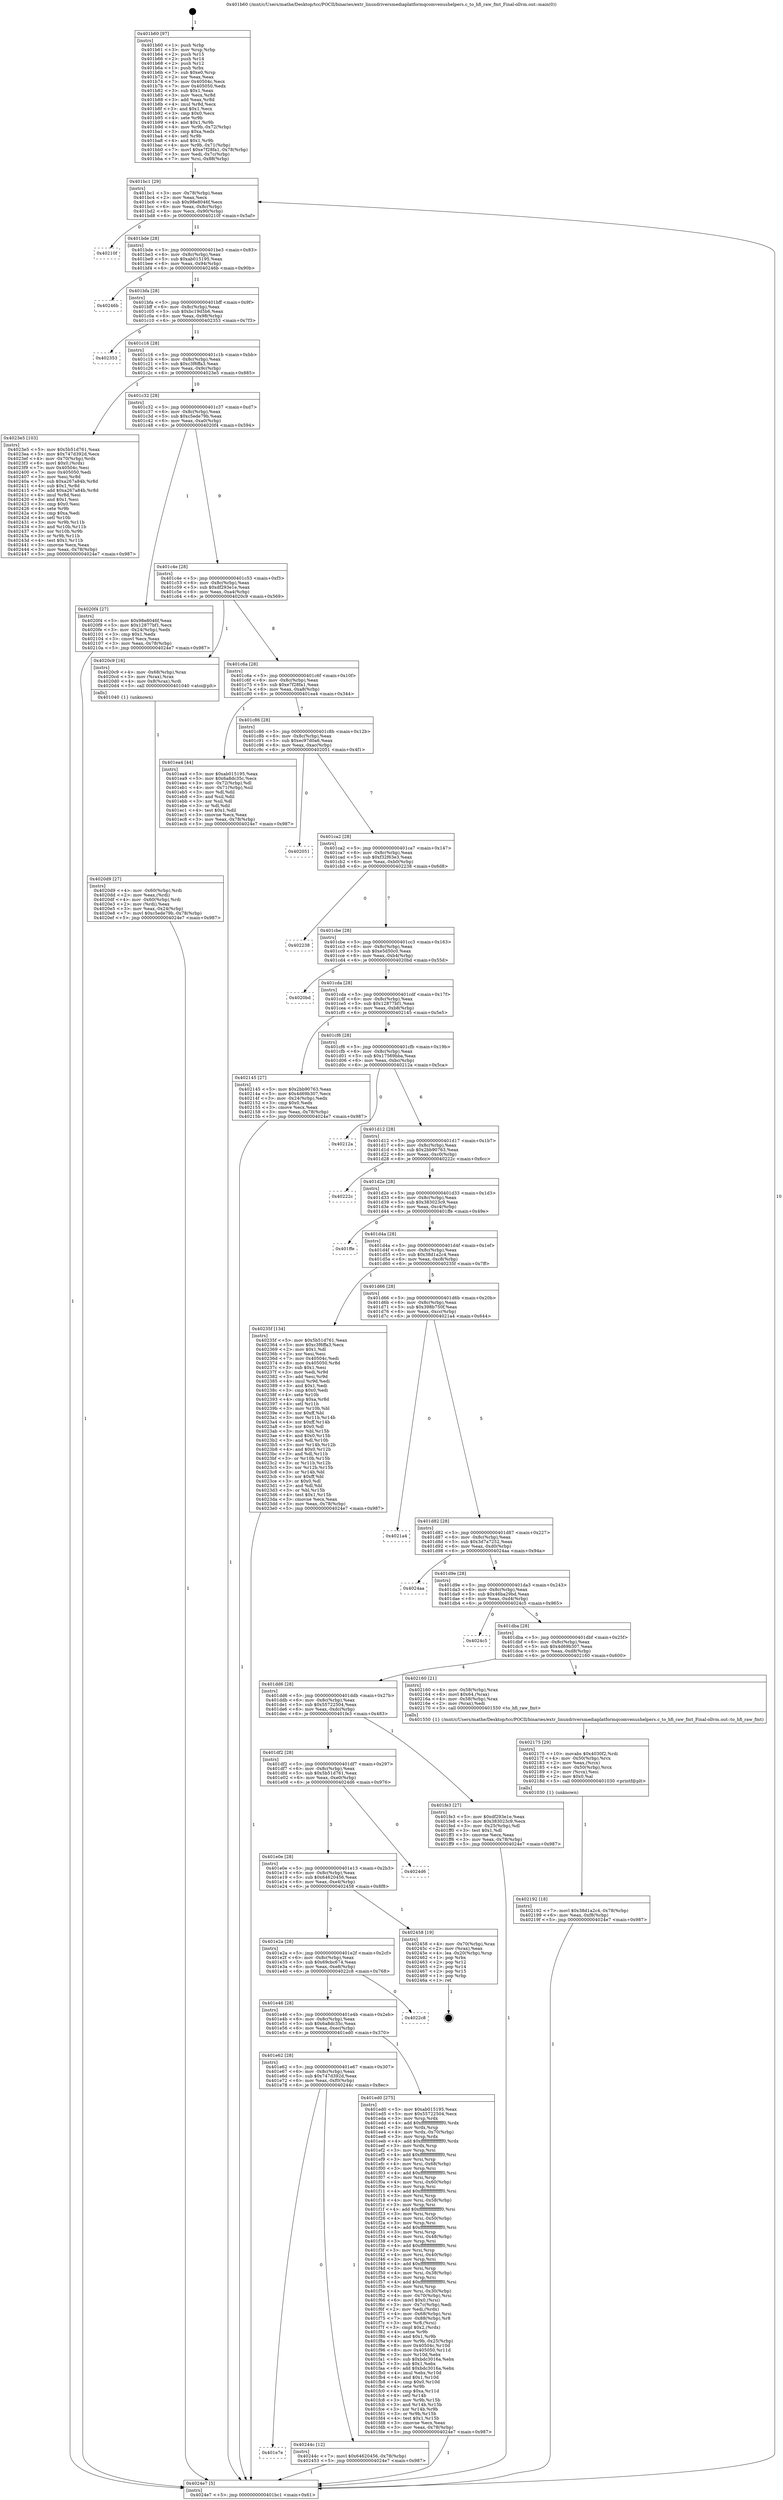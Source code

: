 digraph "0x401b60" {
  label = "0x401b60 (/mnt/c/Users/mathe/Desktop/tcc/POCII/binaries/extr_linuxdriversmediaplatformqcomvenushelpers.c_to_hfi_raw_fmt_Final-ollvm.out::main(0))"
  labelloc = "t"
  node[shape=record]

  Entry [label="",width=0.3,height=0.3,shape=circle,fillcolor=black,style=filled]
  "0x401bc1" [label="{
     0x401bc1 [29]\l
     | [instrs]\l
     &nbsp;&nbsp;0x401bc1 \<+3\>: mov -0x78(%rbp),%eax\l
     &nbsp;&nbsp;0x401bc4 \<+2\>: mov %eax,%ecx\l
     &nbsp;&nbsp;0x401bc6 \<+6\>: sub $0x98e8046f,%ecx\l
     &nbsp;&nbsp;0x401bcc \<+6\>: mov %eax,-0x8c(%rbp)\l
     &nbsp;&nbsp;0x401bd2 \<+6\>: mov %ecx,-0x90(%rbp)\l
     &nbsp;&nbsp;0x401bd8 \<+6\>: je 000000000040210f \<main+0x5af\>\l
  }"]
  "0x40210f" [label="{
     0x40210f\l
  }", style=dashed]
  "0x401bde" [label="{
     0x401bde [28]\l
     | [instrs]\l
     &nbsp;&nbsp;0x401bde \<+5\>: jmp 0000000000401be3 \<main+0x83\>\l
     &nbsp;&nbsp;0x401be3 \<+6\>: mov -0x8c(%rbp),%eax\l
     &nbsp;&nbsp;0x401be9 \<+5\>: sub $0xab015195,%eax\l
     &nbsp;&nbsp;0x401bee \<+6\>: mov %eax,-0x94(%rbp)\l
     &nbsp;&nbsp;0x401bf4 \<+6\>: je 000000000040246b \<main+0x90b\>\l
  }"]
  Exit [label="",width=0.3,height=0.3,shape=circle,fillcolor=black,style=filled,peripheries=2]
  "0x40246b" [label="{
     0x40246b\l
  }", style=dashed]
  "0x401bfa" [label="{
     0x401bfa [28]\l
     | [instrs]\l
     &nbsp;&nbsp;0x401bfa \<+5\>: jmp 0000000000401bff \<main+0x9f\>\l
     &nbsp;&nbsp;0x401bff \<+6\>: mov -0x8c(%rbp),%eax\l
     &nbsp;&nbsp;0x401c05 \<+5\>: sub $0xbc19d5b6,%eax\l
     &nbsp;&nbsp;0x401c0a \<+6\>: mov %eax,-0x98(%rbp)\l
     &nbsp;&nbsp;0x401c10 \<+6\>: je 0000000000402353 \<main+0x7f3\>\l
  }"]
  "0x401e7e" [label="{
     0x401e7e\l
  }", style=dashed]
  "0x402353" [label="{
     0x402353\l
  }", style=dashed]
  "0x401c16" [label="{
     0x401c16 [28]\l
     | [instrs]\l
     &nbsp;&nbsp;0x401c16 \<+5\>: jmp 0000000000401c1b \<main+0xbb\>\l
     &nbsp;&nbsp;0x401c1b \<+6\>: mov -0x8c(%rbp),%eax\l
     &nbsp;&nbsp;0x401c21 \<+5\>: sub $0xc3f6ffa3,%eax\l
     &nbsp;&nbsp;0x401c26 \<+6\>: mov %eax,-0x9c(%rbp)\l
     &nbsp;&nbsp;0x401c2c \<+6\>: je 00000000004023e5 \<main+0x885\>\l
  }"]
  "0x40244c" [label="{
     0x40244c [12]\l
     | [instrs]\l
     &nbsp;&nbsp;0x40244c \<+7\>: movl $0x64620456,-0x78(%rbp)\l
     &nbsp;&nbsp;0x402453 \<+5\>: jmp 00000000004024e7 \<main+0x987\>\l
  }"]
  "0x4023e5" [label="{
     0x4023e5 [103]\l
     | [instrs]\l
     &nbsp;&nbsp;0x4023e5 \<+5\>: mov $0x5b51d761,%eax\l
     &nbsp;&nbsp;0x4023ea \<+5\>: mov $0x747d392d,%ecx\l
     &nbsp;&nbsp;0x4023ef \<+4\>: mov -0x70(%rbp),%rdx\l
     &nbsp;&nbsp;0x4023f3 \<+6\>: movl $0x0,(%rdx)\l
     &nbsp;&nbsp;0x4023f9 \<+7\>: mov 0x40504c,%esi\l
     &nbsp;&nbsp;0x402400 \<+7\>: mov 0x405050,%edi\l
     &nbsp;&nbsp;0x402407 \<+3\>: mov %esi,%r8d\l
     &nbsp;&nbsp;0x40240a \<+7\>: sub $0xa267a84b,%r8d\l
     &nbsp;&nbsp;0x402411 \<+4\>: sub $0x1,%r8d\l
     &nbsp;&nbsp;0x402415 \<+7\>: add $0xa267a84b,%r8d\l
     &nbsp;&nbsp;0x40241c \<+4\>: imul %r8d,%esi\l
     &nbsp;&nbsp;0x402420 \<+3\>: and $0x1,%esi\l
     &nbsp;&nbsp;0x402423 \<+3\>: cmp $0x0,%esi\l
     &nbsp;&nbsp;0x402426 \<+4\>: sete %r9b\l
     &nbsp;&nbsp;0x40242a \<+3\>: cmp $0xa,%edi\l
     &nbsp;&nbsp;0x40242d \<+4\>: setl %r10b\l
     &nbsp;&nbsp;0x402431 \<+3\>: mov %r9b,%r11b\l
     &nbsp;&nbsp;0x402434 \<+3\>: and %r10b,%r11b\l
     &nbsp;&nbsp;0x402437 \<+3\>: xor %r10b,%r9b\l
     &nbsp;&nbsp;0x40243a \<+3\>: or %r9b,%r11b\l
     &nbsp;&nbsp;0x40243d \<+4\>: test $0x1,%r11b\l
     &nbsp;&nbsp;0x402441 \<+3\>: cmovne %ecx,%eax\l
     &nbsp;&nbsp;0x402444 \<+3\>: mov %eax,-0x78(%rbp)\l
     &nbsp;&nbsp;0x402447 \<+5\>: jmp 00000000004024e7 \<main+0x987\>\l
  }"]
  "0x401c32" [label="{
     0x401c32 [28]\l
     | [instrs]\l
     &nbsp;&nbsp;0x401c32 \<+5\>: jmp 0000000000401c37 \<main+0xd7\>\l
     &nbsp;&nbsp;0x401c37 \<+6\>: mov -0x8c(%rbp),%eax\l
     &nbsp;&nbsp;0x401c3d \<+5\>: sub $0xc5ede79b,%eax\l
     &nbsp;&nbsp;0x401c42 \<+6\>: mov %eax,-0xa0(%rbp)\l
     &nbsp;&nbsp;0x401c48 \<+6\>: je 00000000004020f4 \<main+0x594\>\l
  }"]
  "0x402192" [label="{
     0x402192 [18]\l
     | [instrs]\l
     &nbsp;&nbsp;0x402192 \<+7\>: movl $0x38d1a2c4,-0x78(%rbp)\l
     &nbsp;&nbsp;0x402199 \<+6\>: mov %eax,-0xf8(%rbp)\l
     &nbsp;&nbsp;0x40219f \<+5\>: jmp 00000000004024e7 \<main+0x987\>\l
  }"]
  "0x4020f4" [label="{
     0x4020f4 [27]\l
     | [instrs]\l
     &nbsp;&nbsp;0x4020f4 \<+5\>: mov $0x98e8046f,%eax\l
     &nbsp;&nbsp;0x4020f9 \<+5\>: mov $0x12877bf1,%ecx\l
     &nbsp;&nbsp;0x4020fe \<+3\>: mov -0x24(%rbp),%edx\l
     &nbsp;&nbsp;0x402101 \<+3\>: cmp $0x1,%edx\l
     &nbsp;&nbsp;0x402104 \<+3\>: cmovl %ecx,%eax\l
     &nbsp;&nbsp;0x402107 \<+3\>: mov %eax,-0x78(%rbp)\l
     &nbsp;&nbsp;0x40210a \<+5\>: jmp 00000000004024e7 \<main+0x987\>\l
  }"]
  "0x401c4e" [label="{
     0x401c4e [28]\l
     | [instrs]\l
     &nbsp;&nbsp;0x401c4e \<+5\>: jmp 0000000000401c53 \<main+0xf3\>\l
     &nbsp;&nbsp;0x401c53 \<+6\>: mov -0x8c(%rbp),%eax\l
     &nbsp;&nbsp;0x401c59 \<+5\>: sub $0xdf293e1e,%eax\l
     &nbsp;&nbsp;0x401c5e \<+6\>: mov %eax,-0xa4(%rbp)\l
     &nbsp;&nbsp;0x401c64 \<+6\>: je 00000000004020c9 \<main+0x569\>\l
  }"]
  "0x402175" [label="{
     0x402175 [29]\l
     | [instrs]\l
     &nbsp;&nbsp;0x402175 \<+10\>: movabs $0x4030f2,%rdi\l
     &nbsp;&nbsp;0x40217f \<+4\>: mov -0x50(%rbp),%rcx\l
     &nbsp;&nbsp;0x402183 \<+2\>: mov %eax,(%rcx)\l
     &nbsp;&nbsp;0x402185 \<+4\>: mov -0x50(%rbp),%rcx\l
     &nbsp;&nbsp;0x402189 \<+2\>: mov (%rcx),%esi\l
     &nbsp;&nbsp;0x40218b \<+2\>: mov $0x0,%al\l
     &nbsp;&nbsp;0x40218d \<+5\>: call 0000000000401030 \<printf@plt\>\l
     | [calls]\l
     &nbsp;&nbsp;0x401030 \{1\} (unknown)\l
  }"]
  "0x4020c9" [label="{
     0x4020c9 [16]\l
     | [instrs]\l
     &nbsp;&nbsp;0x4020c9 \<+4\>: mov -0x68(%rbp),%rax\l
     &nbsp;&nbsp;0x4020cd \<+3\>: mov (%rax),%rax\l
     &nbsp;&nbsp;0x4020d0 \<+4\>: mov 0x8(%rax),%rdi\l
     &nbsp;&nbsp;0x4020d4 \<+5\>: call 0000000000401040 \<atoi@plt\>\l
     | [calls]\l
     &nbsp;&nbsp;0x401040 \{1\} (unknown)\l
  }"]
  "0x401c6a" [label="{
     0x401c6a [28]\l
     | [instrs]\l
     &nbsp;&nbsp;0x401c6a \<+5\>: jmp 0000000000401c6f \<main+0x10f\>\l
     &nbsp;&nbsp;0x401c6f \<+6\>: mov -0x8c(%rbp),%eax\l
     &nbsp;&nbsp;0x401c75 \<+5\>: sub $0xe7f28fa1,%eax\l
     &nbsp;&nbsp;0x401c7a \<+6\>: mov %eax,-0xa8(%rbp)\l
     &nbsp;&nbsp;0x401c80 \<+6\>: je 0000000000401ea4 \<main+0x344\>\l
  }"]
  "0x4020d9" [label="{
     0x4020d9 [27]\l
     | [instrs]\l
     &nbsp;&nbsp;0x4020d9 \<+4\>: mov -0x60(%rbp),%rdi\l
     &nbsp;&nbsp;0x4020dd \<+2\>: mov %eax,(%rdi)\l
     &nbsp;&nbsp;0x4020df \<+4\>: mov -0x60(%rbp),%rdi\l
     &nbsp;&nbsp;0x4020e3 \<+2\>: mov (%rdi),%eax\l
     &nbsp;&nbsp;0x4020e5 \<+3\>: mov %eax,-0x24(%rbp)\l
     &nbsp;&nbsp;0x4020e8 \<+7\>: movl $0xc5ede79b,-0x78(%rbp)\l
     &nbsp;&nbsp;0x4020ef \<+5\>: jmp 00000000004024e7 \<main+0x987\>\l
  }"]
  "0x401ea4" [label="{
     0x401ea4 [44]\l
     | [instrs]\l
     &nbsp;&nbsp;0x401ea4 \<+5\>: mov $0xab015195,%eax\l
     &nbsp;&nbsp;0x401ea9 \<+5\>: mov $0x6a8dc35c,%ecx\l
     &nbsp;&nbsp;0x401eae \<+3\>: mov -0x72(%rbp),%dl\l
     &nbsp;&nbsp;0x401eb1 \<+4\>: mov -0x71(%rbp),%sil\l
     &nbsp;&nbsp;0x401eb5 \<+3\>: mov %dl,%dil\l
     &nbsp;&nbsp;0x401eb8 \<+3\>: and %sil,%dil\l
     &nbsp;&nbsp;0x401ebb \<+3\>: xor %sil,%dl\l
     &nbsp;&nbsp;0x401ebe \<+3\>: or %dl,%dil\l
     &nbsp;&nbsp;0x401ec1 \<+4\>: test $0x1,%dil\l
     &nbsp;&nbsp;0x401ec5 \<+3\>: cmovne %ecx,%eax\l
     &nbsp;&nbsp;0x401ec8 \<+3\>: mov %eax,-0x78(%rbp)\l
     &nbsp;&nbsp;0x401ecb \<+5\>: jmp 00000000004024e7 \<main+0x987\>\l
  }"]
  "0x401c86" [label="{
     0x401c86 [28]\l
     | [instrs]\l
     &nbsp;&nbsp;0x401c86 \<+5\>: jmp 0000000000401c8b \<main+0x12b\>\l
     &nbsp;&nbsp;0x401c8b \<+6\>: mov -0x8c(%rbp),%eax\l
     &nbsp;&nbsp;0x401c91 \<+5\>: sub $0xec97d0a6,%eax\l
     &nbsp;&nbsp;0x401c96 \<+6\>: mov %eax,-0xac(%rbp)\l
     &nbsp;&nbsp;0x401c9c \<+6\>: je 0000000000402051 \<main+0x4f1\>\l
  }"]
  "0x4024e7" [label="{
     0x4024e7 [5]\l
     | [instrs]\l
     &nbsp;&nbsp;0x4024e7 \<+5\>: jmp 0000000000401bc1 \<main+0x61\>\l
  }"]
  "0x401b60" [label="{
     0x401b60 [97]\l
     | [instrs]\l
     &nbsp;&nbsp;0x401b60 \<+1\>: push %rbp\l
     &nbsp;&nbsp;0x401b61 \<+3\>: mov %rsp,%rbp\l
     &nbsp;&nbsp;0x401b64 \<+2\>: push %r15\l
     &nbsp;&nbsp;0x401b66 \<+2\>: push %r14\l
     &nbsp;&nbsp;0x401b68 \<+2\>: push %r12\l
     &nbsp;&nbsp;0x401b6a \<+1\>: push %rbx\l
     &nbsp;&nbsp;0x401b6b \<+7\>: sub $0xe0,%rsp\l
     &nbsp;&nbsp;0x401b72 \<+2\>: xor %eax,%eax\l
     &nbsp;&nbsp;0x401b74 \<+7\>: mov 0x40504c,%ecx\l
     &nbsp;&nbsp;0x401b7b \<+7\>: mov 0x405050,%edx\l
     &nbsp;&nbsp;0x401b82 \<+3\>: sub $0x1,%eax\l
     &nbsp;&nbsp;0x401b85 \<+3\>: mov %ecx,%r8d\l
     &nbsp;&nbsp;0x401b88 \<+3\>: add %eax,%r8d\l
     &nbsp;&nbsp;0x401b8b \<+4\>: imul %r8d,%ecx\l
     &nbsp;&nbsp;0x401b8f \<+3\>: and $0x1,%ecx\l
     &nbsp;&nbsp;0x401b92 \<+3\>: cmp $0x0,%ecx\l
     &nbsp;&nbsp;0x401b95 \<+4\>: sete %r9b\l
     &nbsp;&nbsp;0x401b99 \<+4\>: and $0x1,%r9b\l
     &nbsp;&nbsp;0x401b9d \<+4\>: mov %r9b,-0x72(%rbp)\l
     &nbsp;&nbsp;0x401ba1 \<+3\>: cmp $0xa,%edx\l
     &nbsp;&nbsp;0x401ba4 \<+4\>: setl %r9b\l
     &nbsp;&nbsp;0x401ba8 \<+4\>: and $0x1,%r9b\l
     &nbsp;&nbsp;0x401bac \<+4\>: mov %r9b,-0x71(%rbp)\l
     &nbsp;&nbsp;0x401bb0 \<+7\>: movl $0xe7f28fa1,-0x78(%rbp)\l
     &nbsp;&nbsp;0x401bb7 \<+3\>: mov %edi,-0x7c(%rbp)\l
     &nbsp;&nbsp;0x401bba \<+7\>: mov %rsi,-0x88(%rbp)\l
  }"]
  "0x401e62" [label="{
     0x401e62 [28]\l
     | [instrs]\l
     &nbsp;&nbsp;0x401e62 \<+5\>: jmp 0000000000401e67 \<main+0x307\>\l
     &nbsp;&nbsp;0x401e67 \<+6\>: mov -0x8c(%rbp),%eax\l
     &nbsp;&nbsp;0x401e6d \<+5\>: sub $0x747d392d,%eax\l
     &nbsp;&nbsp;0x401e72 \<+6\>: mov %eax,-0xf0(%rbp)\l
     &nbsp;&nbsp;0x401e78 \<+6\>: je 000000000040244c \<main+0x8ec\>\l
  }"]
  "0x402051" [label="{
     0x402051\l
  }", style=dashed]
  "0x401ca2" [label="{
     0x401ca2 [28]\l
     | [instrs]\l
     &nbsp;&nbsp;0x401ca2 \<+5\>: jmp 0000000000401ca7 \<main+0x147\>\l
     &nbsp;&nbsp;0x401ca7 \<+6\>: mov -0x8c(%rbp),%eax\l
     &nbsp;&nbsp;0x401cad \<+5\>: sub $0xf32f63e3,%eax\l
     &nbsp;&nbsp;0x401cb2 \<+6\>: mov %eax,-0xb0(%rbp)\l
     &nbsp;&nbsp;0x401cb8 \<+6\>: je 0000000000402238 \<main+0x6d8\>\l
  }"]
  "0x401ed0" [label="{
     0x401ed0 [275]\l
     | [instrs]\l
     &nbsp;&nbsp;0x401ed0 \<+5\>: mov $0xab015195,%eax\l
     &nbsp;&nbsp;0x401ed5 \<+5\>: mov $0x55722504,%ecx\l
     &nbsp;&nbsp;0x401eda \<+3\>: mov %rsp,%rdx\l
     &nbsp;&nbsp;0x401edd \<+4\>: add $0xfffffffffffffff0,%rdx\l
     &nbsp;&nbsp;0x401ee1 \<+3\>: mov %rdx,%rsp\l
     &nbsp;&nbsp;0x401ee4 \<+4\>: mov %rdx,-0x70(%rbp)\l
     &nbsp;&nbsp;0x401ee8 \<+3\>: mov %rsp,%rdx\l
     &nbsp;&nbsp;0x401eeb \<+4\>: add $0xfffffffffffffff0,%rdx\l
     &nbsp;&nbsp;0x401eef \<+3\>: mov %rdx,%rsp\l
     &nbsp;&nbsp;0x401ef2 \<+3\>: mov %rsp,%rsi\l
     &nbsp;&nbsp;0x401ef5 \<+4\>: add $0xfffffffffffffff0,%rsi\l
     &nbsp;&nbsp;0x401ef9 \<+3\>: mov %rsi,%rsp\l
     &nbsp;&nbsp;0x401efc \<+4\>: mov %rsi,-0x68(%rbp)\l
     &nbsp;&nbsp;0x401f00 \<+3\>: mov %rsp,%rsi\l
     &nbsp;&nbsp;0x401f03 \<+4\>: add $0xfffffffffffffff0,%rsi\l
     &nbsp;&nbsp;0x401f07 \<+3\>: mov %rsi,%rsp\l
     &nbsp;&nbsp;0x401f0a \<+4\>: mov %rsi,-0x60(%rbp)\l
     &nbsp;&nbsp;0x401f0e \<+3\>: mov %rsp,%rsi\l
     &nbsp;&nbsp;0x401f11 \<+4\>: add $0xfffffffffffffff0,%rsi\l
     &nbsp;&nbsp;0x401f15 \<+3\>: mov %rsi,%rsp\l
     &nbsp;&nbsp;0x401f18 \<+4\>: mov %rsi,-0x58(%rbp)\l
     &nbsp;&nbsp;0x401f1c \<+3\>: mov %rsp,%rsi\l
     &nbsp;&nbsp;0x401f1f \<+4\>: add $0xfffffffffffffff0,%rsi\l
     &nbsp;&nbsp;0x401f23 \<+3\>: mov %rsi,%rsp\l
     &nbsp;&nbsp;0x401f26 \<+4\>: mov %rsi,-0x50(%rbp)\l
     &nbsp;&nbsp;0x401f2a \<+3\>: mov %rsp,%rsi\l
     &nbsp;&nbsp;0x401f2d \<+4\>: add $0xfffffffffffffff0,%rsi\l
     &nbsp;&nbsp;0x401f31 \<+3\>: mov %rsi,%rsp\l
     &nbsp;&nbsp;0x401f34 \<+4\>: mov %rsi,-0x48(%rbp)\l
     &nbsp;&nbsp;0x401f38 \<+3\>: mov %rsp,%rsi\l
     &nbsp;&nbsp;0x401f3b \<+4\>: add $0xfffffffffffffff0,%rsi\l
     &nbsp;&nbsp;0x401f3f \<+3\>: mov %rsi,%rsp\l
     &nbsp;&nbsp;0x401f42 \<+4\>: mov %rsi,-0x40(%rbp)\l
     &nbsp;&nbsp;0x401f46 \<+3\>: mov %rsp,%rsi\l
     &nbsp;&nbsp;0x401f49 \<+4\>: add $0xfffffffffffffff0,%rsi\l
     &nbsp;&nbsp;0x401f4d \<+3\>: mov %rsi,%rsp\l
     &nbsp;&nbsp;0x401f50 \<+4\>: mov %rsi,-0x38(%rbp)\l
     &nbsp;&nbsp;0x401f54 \<+3\>: mov %rsp,%rsi\l
     &nbsp;&nbsp;0x401f57 \<+4\>: add $0xfffffffffffffff0,%rsi\l
     &nbsp;&nbsp;0x401f5b \<+3\>: mov %rsi,%rsp\l
     &nbsp;&nbsp;0x401f5e \<+4\>: mov %rsi,-0x30(%rbp)\l
     &nbsp;&nbsp;0x401f62 \<+4\>: mov -0x70(%rbp),%rsi\l
     &nbsp;&nbsp;0x401f66 \<+6\>: movl $0x0,(%rsi)\l
     &nbsp;&nbsp;0x401f6c \<+3\>: mov -0x7c(%rbp),%edi\l
     &nbsp;&nbsp;0x401f6f \<+2\>: mov %edi,(%rdx)\l
     &nbsp;&nbsp;0x401f71 \<+4\>: mov -0x68(%rbp),%rsi\l
     &nbsp;&nbsp;0x401f75 \<+7\>: mov -0x88(%rbp),%r8\l
     &nbsp;&nbsp;0x401f7c \<+3\>: mov %r8,(%rsi)\l
     &nbsp;&nbsp;0x401f7f \<+3\>: cmpl $0x2,(%rdx)\l
     &nbsp;&nbsp;0x401f82 \<+4\>: setne %r9b\l
     &nbsp;&nbsp;0x401f86 \<+4\>: and $0x1,%r9b\l
     &nbsp;&nbsp;0x401f8a \<+4\>: mov %r9b,-0x25(%rbp)\l
     &nbsp;&nbsp;0x401f8e \<+8\>: mov 0x40504c,%r10d\l
     &nbsp;&nbsp;0x401f96 \<+8\>: mov 0x405050,%r11d\l
     &nbsp;&nbsp;0x401f9e \<+3\>: mov %r10d,%ebx\l
     &nbsp;&nbsp;0x401fa1 \<+6\>: sub $0xbdc3016a,%ebx\l
     &nbsp;&nbsp;0x401fa7 \<+3\>: sub $0x1,%ebx\l
     &nbsp;&nbsp;0x401faa \<+6\>: add $0xbdc3016a,%ebx\l
     &nbsp;&nbsp;0x401fb0 \<+4\>: imul %ebx,%r10d\l
     &nbsp;&nbsp;0x401fb4 \<+4\>: and $0x1,%r10d\l
     &nbsp;&nbsp;0x401fb8 \<+4\>: cmp $0x0,%r10d\l
     &nbsp;&nbsp;0x401fbc \<+4\>: sete %r9b\l
     &nbsp;&nbsp;0x401fc0 \<+4\>: cmp $0xa,%r11d\l
     &nbsp;&nbsp;0x401fc4 \<+4\>: setl %r14b\l
     &nbsp;&nbsp;0x401fc8 \<+3\>: mov %r9b,%r15b\l
     &nbsp;&nbsp;0x401fcb \<+3\>: and %r14b,%r15b\l
     &nbsp;&nbsp;0x401fce \<+3\>: xor %r14b,%r9b\l
     &nbsp;&nbsp;0x401fd1 \<+3\>: or %r9b,%r15b\l
     &nbsp;&nbsp;0x401fd4 \<+4\>: test $0x1,%r15b\l
     &nbsp;&nbsp;0x401fd8 \<+3\>: cmovne %ecx,%eax\l
     &nbsp;&nbsp;0x401fdb \<+3\>: mov %eax,-0x78(%rbp)\l
     &nbsp;&nbsp;0x401fde \<+5\>: jmp 00000000004024e7 \<main+0x987\>\l
  }"]
  "0x402238" [label="{
     0x402238\l
  }", style=dashed]
  "0x401cbe" [label="{
     0x401cbe [28]\l
     | [instrs]\l
     &nbsp;&nbsp;0x401cbe \<+5\>: jmp 0000000000401cc3 \<main+0x163\>\l
     &nbsp;&nbsp;0x401cc3 \<+6\>: mov -0x8c(%rbp),%eax\l
     &nbsp;&nbsp;0x401cc9 \<+5\>: sub $0xe5d50c0,%eax\l
     &nbsp;&nbsp;0x401cce \<+6\>: mov %eax,-0xb4(%rbp)\l
     &nbsp;&nbsp;0x401cd4 \<+6\>: je 00000000004020bd \<main+0x55d\>\l
  }"]
  "0x401e46" [label="{
     0x401e46 [28]\l
     | [instrs]\l
     &nbsp;&nbsp;0x401e46 \<+5\>: jmp 0000000000401e4b \<main+0x2eb\>\l
     &nbsp;&nbsp;0x401e4b \<+6\>: mov -0x8c(%rbp),%eax\l
     &nbsp;&nbsp;0x401e51 \<+5\>: sub $0x6a8dc35c,%eax\l
     &nbsp;&nbsp;0x401e56 \<+6\>: mov %eax,-0xec(%rbp)\l
     &nbsp;&nbsp;0x401e5c \<+6\>: je 0000000000401ed0 \<main+0x370\>\l
  }"]
  "0x4020bd" [label="{
     0x4020bd\l
  }", style=dashed]
  "0x401cda" [label="{
     0x401cda [28]\l
     | [instrs]\l
     &nbsp;&nbsp;0x401cda \<+5\>: jmp 0000000000401cdf \<main+0x17f\>\l
     &nbsp;&nbsp;0x401cdf \<+6\>: mov -0x8c(%rbp),%eax\l
     &nbsp;&nbsp;0x401ce5 \<+5\>: sub $0x12877bf1,%eax\l
     &nbsp;&nbsp;0x401cea \<+6\>: mov %eax,-0xb8(%rbp)\l
     &nbsp;&nbsp;0x401cf0 \<+6\>: je 0000000000402145 \<main+0x5e5\>\l
  }"]
  "0x4022c8" [label="{
     0x4022c8\l
  }", style=dashed]
  "0x402145" [label="{
     0x402145 [27]\l
     | [instrs]\l
     &nbsp;&nbsp;0x402145 \<+5\>: mov $0x2bb90763,%eax\l
     &nbsp;&nbsp;0x40214a \<+5\>: mov $0x4d69b307,%ecx\l
     &nbsp;&nbsp;0x40214f \<+3\>: mov -0x24(%rbp),%edx\l
     &nbsp;&nbsp;0x402152 \<+3\>: cmp $0x0,%edx\l
     &nbsp;&nbsp;0x402155 \<+3\>: cmove %ecx,%eax\l
     &nbsp;&nbsp;0x402158 \<+3\>: mov %eax,-0x78(%rbp)\l
     &nbsp;&nbsp;0x40215b \<+5\>: jmp 00000000004024e7 \<main+0x987\>\l
  }"]
  "0x401cf6" [label="{
     0x401cf6 [28]\l
     | [instrs]\l
     &nbsp;&nbsp;0x401cf6 \<+5\>: jmp 0000000000401cfb \<main+0x19b\>\l
     &nbsp;&nbsp;0x401cfb \<+6\>: mov -0x8c(%rbp),%eax\l
     &nbsp;&nbsp;0x401d01 \<+5\>: sub $0x17569bba,%eax\l
     &nbsp;&nbsp;0x401d06 \<+6\>: mov %eax,-0xbc(%rbp)\l
     &nbsp;&nbsp;0x401d0c \<+6\>: je 000000000040212a \<main+0x5ca\>\l
  }"]
  "0x401e2a" [label="{
     0x401e2a [28]\l
     | [instrs]\l
     &nbsp;&nbsp;0x401e2a \<+5\>: jmp 0000000000401e2f \<main+0x2cf\>\l
     &nbsp;&nbsp;0x401e2f \<+6\>: mov -0x8c(%rbp),%eax\l
     &nbsp;&nbsp;0x401e35 \<+5\>: sub $0x69cbc674,%eax\l
     &nbsp;&nbsp;0x401e3a \<+6\>: mov %eax,-0xe8(%rbp)\l
     &nbsp;&nbsp;0x401e40 \<+6\>: je 00000000004022c8 \<main+0x768\>\l
  }"]
  "0x40212a" [label="{
     0x40212a\l
  }", style=dashed]
  "0x401d12" [label="{
     0x401d12 [28]\l
     | [instrs]\l
     &nbsp;&nbsp;0x401d12 \<+5\>: jmp 0000000000401d17 \<main+0x1b7\>\l
     &nbsp;&nbsp;0x401d17 \<+6\>: mov -0x8c(%rbp),%eax\l
     &nbsp;&nbsp;0x401d1d \<+5\>: sub $0x2bb90763,%eax\l
     &nbsp;&nbsp;0x401d22 \<+6\>: mov %eax,-0xc0(%rbp)\l
     &nbsp;&nbsp;0x401d28 \<+6\>: je 000000000040222c \<main+0x6cc\>\l
  }"]
  "0x402458" [label="{
     0x402458 [19]\l
     | [instrs]\l
     &nbsp;&nbsp;0x402458 \<+4\>: mov -0x70(%rbp),%rax\l
     &nbsp;&nbsp;0x40245c \<+2\>: mov (%rax),%eax\l
     &nbsp;&nbsp;0x40245e \<+4\>: lea -0x20(%rbp),%rsp\l
     &nbsp;&nbsp;0x402462 \<+1\>: pop %rbx\l
     &nbsp;&nbsp;0x402463 \<+2\>: pop %r12\l
     &nbsp;&nbsp;0x402465 \<+2\>: pop %r14\l
     &nbsp;&nbsp;0x402467 \<+2\>: pop %r15\l
     &nbsp;&nbsp;0x402469 \<+1\>: pop %rbp\l
     &nbsp;&nbsp;0x40246a \<+1\>: ret\l
  }"]
  "0x40222c" [label="{
     0x40222c\l
  }", style=dashed]
  "0x401d2e" [label="{
     0x401d2e [28]\l
     | [instrs]\l
     &nbsp;&nbsp;0x401d2e \<+5\>: jmp 0000000000401d33 \<main+0x1d3\>\l
     &nbsp;&nbsp;0x401d33 \<+6\>: mov -0x8c(%rbp),%eax\l
     &nbsp;&nbsp;0x401d39 \<+5\>: sub $0x383023c9,%eax\l
     &nbsp;&nbsp;0x401d3e \<+6\>: mov %eax,-0xc4(%rbp)\l
     &nbsp;&nbsp;0x401d44 \<+6\>: je 0000000000401ffe \<main+0x49e\>\l
  }"]
  "0x401e0e" [label="{
     0x401e0e [28]\l
     | [instrs]\l
     &nbsp;&nbsp;0x401e0e \<+5\>: jmp 0000000000401e13 \<main+0x2b3\>\l
     &nbsp;&nbsp;0x401e13 \<+6\>: mov -0x8c(%rbp),%eax\l
     &nbsp;&nbsp;0x401e19 \<+5\>: sub $0x64620456,%eax\l
     &nbsp;&nbsp;0x401e1e \<+6\>: mov %eax,-0xe4(%rbp)\l
     &nbsp;&nbsp;0x401e24 \<+6\>: je 0000000000402458 \<main+0x8f8\>\l
  }"]
  "0x401ffe" [label="{
     0x401ffe\l
  }", style=dashed]
  "0x401d4a" [label="{
     0x401d4a [28]\l
     | [instrs]\l
     &nbsp;&nbsp;0x401d4a \<+5\>: jmp 0000000000401d4f \<main+0x1ef\>\l
     &nbsp;&nbsp;0x401d4f \<+6\>: mov -0x8c(%rbp),%eax\l
     &nbsp;&nbsp;0x401d55 \<+5\>: sub $0x38d1a2c4,%eax\l
     &nbsp;&nbsp;0x401d5a \<+6\>: mov %eax,-0xc8(%rbp)\l
     &nbsp;&nbsp;0x401d60 \<+6\>: je 000000000040235f \<main+0x7ff\>\l
  }"]
  "0x4024d6" [label="{
     0x4024d6\l
  }", style=dashed]
  "0x40235f" [label="{
     0x40235f [134]\l
     | [instrs]\l
     &nbsp;&nbsp;0x40235f \<+5\>: mov $0x5b51d761,%eax\l
     &nbsp;&nbsp;0x402364 \<+5\>: mov $0xc3f6ffa3,%ecx\l
     &nbsp;&nbsp;0x402369 \<+2\>: mov $0x1,%dl\l
     &nbsp;&nbsp;0x40236b \<+2\>: xor %esi,%esi\l
     &nbsp;&nbsp;0x40236d \<+7\>: mov 0x40504c,%edi\l
     &nbsp;&nbsp;0x402374 \<+8\>: mov 0x405050,%r8d\l
     &nbsp;&nbsp;0x40237c \<+3\>: sub $0x1,%esi\l
     &nbsp;&nbsp;0x40237f \<+3\>: mov %edi,%r9d\l
     &nbsp;&nbsp;0x402382 \<+3\>: add %esi,%r9d\l
     &nbsp;&nbsp;0x402385 \<+4\>: imul %r9d,%edi\l
     &nbsp;&nbsp;0x402389 \<+3\>: and $0x1,%edi\l
     &nbsp;&nbsp;0x40238c \<+3\>: cmp $0x0,%edi\l
     &nbsp;&nbsp;0x40238f \<+4\>: sete %r10b\l
     &nbsp;&nbsp;0x402393 \<+4\>: cmp $0xa,%r8d\l
     &nbsp;&nbsp;0x402397 \<+4\>: setl %r11b\l
     &nbsp;&nbsp;0x40239b \<+3\>: mov %r10b,%bl\l
     &nbsp;&nbsp;0x40239e \<+3\>: xor $0xff,%bl\l
     &nbsp;&nbsp;0x4023a1 \<+3\>: mov %r11b,%r14b\l
     &nbsp;&nbsp;0x4023a4 \<+4\>: xor $0xff,%r14b\l
     &nbsp;&nbsp;0x4023a8 \<+3\>: xor $0x0,%dl\l
     &nbsp;&nbsp;0x4023ab \<+3\>: mov %bl,%r15b\l
     &nbsp;&nbsp;0x4023ae \<+4\>: and $0x0,%r15b\l
     &nbsp;&nbsp;0x4023b2 \<+3\>: and %dl,%r10b\l
     &nbsp;&nbsp;0x4023b5 \<+3\>: mov %r14b,%r12b\l
     &nbsp;&nbsp;0x4023b8 \<+4\>: and $0x0,%r12b\l
     &nbsp;&nbsp;0x4023bc \<+3\>: and %dl,%r11b\l
     &nbsp;&nbsp;0x4023bf \<+3\>: or %r10b,%r15b\l
     &nbsp;&nbsp;0x4023c2 \<+3\>: or %r11b,%r12b\l
     &nbsp;&nbsp;0x4023c5 \<+3\>: xor %r12b,%r15b\l
     &nbsp;&nbsp;0x4023c8 \<+3\>: or %r14b,%bl\l
     &nbsp;&nbsp;0x4023cb \<+3\>: xor $0xff,%bl\l
     &nbsp;&nbsp;0x4023ce \<+3\>: or $0x0,%dl\l
     &nbsp;&nbsp;0x4023d1 \<+2\>: and %dl,%bl\l
     &nbsp;&nbsp;0x4023d3 \<+3\>: or %bl,%r15b\l
     &nbsp;&nbsp;0x4023d6 \<+4\>: test $0x1,%r15b\l
     &nbsp;&nbsp;0x4023da \<+3\>: cmovne %ecx,%eax\l
     &nbsp;&nbsp;0x4023dd \<+3\>: mov %eax,-0x78(%rbp)\l
     &nbsp;&nbsp;0x4023e0 \<+5\>: jmp 00000000004024e7 \<main+0x987\>\l
  }"]
  "0x401d66" [label="{
     0x401d66 [28]\l
     | [instrs]\l
     &nbsp;&nbsp;0x401d66 \<+5\>: jmp 0000000000401d6b \<main+0x20b\>\l
     &nbsp;&nbsp;0x401d6b \<+6\>: mov -0x8c(%rbp),%eax\l
     &nbsp;&nbsp;0x401d71 \<+5\>: sub $0x398b750f,%eax\l
     &nbsp;&nbsp;0x401d76 \<+6\>: mov %eax,-0xcc(%rbp)\l
     &nbsp;&nbsp;0x401d7c \<+6\>: je 00000000004021a4 \<main+0x644\>\l
  }"]
  "0x401df2" [label="{
     0x401df2 [28]\l
     | [instrs]\l
     &nbsp;&nbsp;0x401df2 \<+5\>: jmp 0000000000401df7 \<main+0x297\>\l
     &nbsp;&nbsp;0x401df7 \<+6\>: mov -0x8c(%rbp),%eax\l
     &nbsp;&nbsp;0x401dfd \<+5\>: sub $0x5b51d761,%eax\l
     &nbsp;&nbsp;0x401e02 \<+6\>: mov %eax,-0xe0(%rbp)\l
     &nbsp;&nbsp;0x401e08 \<+6\>: je 00000000004024d6 \<main+0x976\>\l
  }"]
  "0x4021a4" [label="{
     0x4021a4\l
  }", style=dashed]
  "0x401d82" [label="{
     0x401d82 [28]\l
     | [instrs]\l
     &nbsp;&nbsp;0x401d82 \<+5\>: jmp 0000000000401d87 \<main+0x227\>\l
     &nbsp;&nbsp;0x401d87 \<+6\>: mov -0x8c(%rbp),%eax\l
     &nbsp;&nbsp;0x401d8d \<+5\>: sub $0x3d7a7252,%eax\l
     &nbsp;&nbsp;0x401d92 \<+6\>: mov %eax,-0xd0(%rbp)\l
     &nbsp;&nbsp;0x401d98 \<+6\>: je 00000000004024aa \<main+0x94a\>\l
  }"]
  "0x401fe3" [label="{
     0x401fe3 [27]\l
     | [instrs]\l
     &nbsp;&nbsp;0x401fe3 \<+5\>: mov $0xdf293e1e,%eax\l
     &nbsp;&nbsp;0x401fe8 \<+5\>: mov $0x383023c9,%ecx\l
     &nbsp;&nbsp;0x401fed \<+3\>: mov -0x25(%rbp),%dl\l
     &nbsp;&nbsp;0x401ff0 \<+3\>: test $0x1,%dl\l
     &nbsp;&nbsp;0x401ff3 \<+3\>: cmovne %ecx,%eax\l
     &nbsp;&nbsp;0x401ff6 \<+3\>: mov %eax,-0x78(%rbp)\l
     &nbsp;&nbsp;0x401ff9 \<+5\>: jmp 00000000004024e7 \<main+0x987\>\l
  }"]
  "0x4024aa" [label="{
     0x4024aa\l
  }", style=dashed]
  "0x401d9e" [label="{
     0x401d9e [28]\l
     | [instrs]\l
     &nbsp;&nbsp;0x401d9e \<+5\>: jmp 0000000000401da3 \<main+0x243\>\l
     &nbsp;&nbsp;0x401da3 \<+6\>: mov -0x8c(%rbp),%eax\l
     &nbsp;&nbsp;0x401da9 \<+5\>: sub $0x46ba29bd,%eax\l
     &nbsp;&nbsp;0x401dae \<+6\>: mov %eax,-0xd4(%rbp)\l
     &nbsp;&nbsp;0x401db4 \<+6\>: je 00000000004024c5 \<main+0x965\>\l
  }"]
  "0x401dd6" [label="{
     0x401dd6 [28]\l
     | [instrs]\l
     &nbsp;&nbsp;0x401dd6 \<+5\>: jmp 0000000000401ddb \<main+0x27b\>\l
     &nbsp;&nbsp;0x401ddb \<+6\>: mov -0x8c(%rbp),%eax\l
     &nbsp;&nbsp;0x401de1 \<+5\>: sub $0x55722504,%eax\l
     &nbsp;&nbsp;0x401de6 \<+6\>: mov %eax,-0xdc(%rbp)\l
     &nbsp;&nbsp;0x401dec \<+6\>: je 0000000000401fe3 \<main+0x483\>\l
  }"]
  "0x4024c5" [label="{
     0x4024c5\l
  }", style=dashed]
  "0x401dba" [label="{
     0x401dba [28]\l
     | [instrs]\l
     &nbsp;&nbsp;0x401dba \<+5\>: jmp 0000000000401dbf \<main+0x25f\>\l
     &nbsp;&nbsp;0x401dbf \<+6\>: mov -0x8c(%rbp),%eax\l
     &nbsp;&nbsp;0x401dc5 \<+5\>: sub $0x4d69b307,%eax\l
     &nbsp;&nbsp;0x401dca \<+6\>: mov %eax,-0xd8(%rbp)\l
     &nbsp;&nbsp;0x401dd0 \<+6\>: je 0000000000402160 \<main+0x600\>\l
  }"]
  "0x402160" [label="{
     0x402160 [21]\l
     | [instrs]\l
     &nbsp;&nbsp;0x402160 \<+4\>: mov -0x58(%rbp),%rax\l
     &nbsp;&nbsp;0x402164 \<+6\>: movl $0x64,(%rax)\l
     &nbsp;&nbsp;0x40216a \<+4\>: mov -0x58(%rbp),%rax\l
     &nbsp;&nbsp;0x40216e \<+2\>: mov (%rax),%edi\l
     &nbsp;&nbsp;0x402170 \<+5\>: call 0000000000401550 \<to_hfi_raw_fmt\>\l
     | [calls]\l
     &nbsp;&nbsp;0x401550 \{1\} (/mnt/c/Users/mathe/Desktop/tcc/POCII/binaries/extr_linuxdriversmediaplatformqcomvenushelpers.c_to_hfi_raw_fmt_Final-ollvm.out::to_hfi_raw_fmt)\l
  }"]
  Entry -> "0x401b60" [label=" 1"]
  "0x401bc1" -> "0x40210f" [label=" 0"]
  "0x401bc1" -> "0x401bde" [label=" 11"]
  "0x402458" -> Exit [label=" 1"]
  "0x401bde" -> "0x40246b" [label=" 0"]
  "0x401bde" -> "0x401bfa" [label=" 11"]
  "0x40244c" -> "0x4024e7" [label=" 1"]
  "0x401bfa" -> "0x402353" [label=" 0"]
  "0x401bfa" -> "0x401c16" [label=" 11"]
  "0x401e62" -> "0x401e7e" [label=" 0"]
  "0x401c16" -> "0x4023e5" [label=" 1"]
  "0x401c16" -> "0x401c32" [label=" 10"]
  "0x401e62" -> "0x40244c" [label=" 1"]
  "0x401c32" -> "0x4020f4" [label=" 1"]
  "0x401c32" -> "0x401c4e" [label=" 9"]
  "0x4023e5" -> "0x4024e7" [label=" 1"]
  "0x401c4e" -> "0x4020c9" [label=" 1"]
  "0x401c4e" -> "0x401c6a" [label=" 8"]
  "0x40235f" -> "0x4024e7" [label=" 1"]
  "0x401c6a" -> "0x401ea4" [label=" 1"]
  "0x401c6a" -> "0x401c86" [label=" 7"]
  "0x401ea4" -> "0x4024e7" [label=" 1"]
  "0x401b60" -> "0x401bc1" [label=" 1"]
  "0x4024e7" -> "0x401bc1" [label=" 10"]
  "0x402192" -> "0x4024e7" [label=" 1"]
  "0x401c86" -> "0x402051" [label=" 0"]
  "0x401c86" -> "0x401ca2" [label=" 7"]
  "0x402160" -> "0x402175" [label=" 1"]
  "0x401ca2" -> "0x402238" [label=" 0"]
  "0x401ca2" -> "0x401cbe" [label=" 7"]
  "0x402145" -> "0x4024e7" [label=" 1"]
  "0x401cbe" -> "0x4020bd" [label=" 0"]
  "0x401cbe" -> "0x401cda" [label=" 7"]
  "0x4020d9" -> "0x4024e7" [label=" 1"]
  "0x401cda" -> "0x402145" [label=" 1"]
  "0x401cda" -> "0x401cf6" [label=" 6"]
  "0x4020c9" -> "0x4020d9" [label=" 1"]
  "0x401cf6" -> "0x40212a" [label=" 0"]
  "0x401cf6" -> "0x401d12" [label=" 6"]
  "0x401ed0" -> "0x4024e7" [label=" 1"]
  "0x401d12" -> "0x40222c" [label=" 0"]
  "0x401d12" -> "0x401d2e" [label=" 6"]
  "0x402175" -> "0x402192" [label=" 1"]
  "0x401d2e" -> "0x401ffe" [label=" 0"]
  "0x401d2e" -> "0x401d4a" [label=" 6"]
  "0x401e46" -> "0x401ed0" [label=" 1"]
  "0x401d4a" -> "0x40235f" [label=" 1"]
  "0x401d4a" -> "0x401d66" [label=" 5"]
  "0x4020f4" -> "0x4024e7" [label=" 1"]
  "0x401d66" -> "0x4021a4" [label=" 0"]
  "0x401d66" -> "0x401d82" [label=" 5"]
  "0x401e2a" -> "0x4022c8" [label=" 0"]
  "0x401d82" -> "0x4024aa" [label=" 0"]
  "0x401d82" -> "0x401d9e" [label=" 5"]
  "0x401fe3" -> "0x4024e7" [label=" 1"]
  "0x401d9e" -> "0x4024c5" [label=" 0"]
  "0x401d9e" -> "0x401dba" [label=" 5"]
  "0x401e0e" -> "0x402458" [label=" 1"]
  "0x401dba" -> "0x402160" [label=" 1"]
  "0x401dba" -> "0x401dd6" [label=" 4"]
  "0x401e0e" -> "0x401e2a" [label=" 2"]
  "0x401dd6" -> "0x401fe3" [label=" 1"]
  "0x401dd6" -> "0x401df2" [label=" 3"]
  "0x401e2a" -> "0x401e46" [label=" 2"]
  "0x401df2" -> "0x4024d6" [label=" 0"]
  "0x401df2" -> "0x401e0e" [label=" 3"]
  "0x401e46" -> "0x401e62" [label=" 1"]
}
